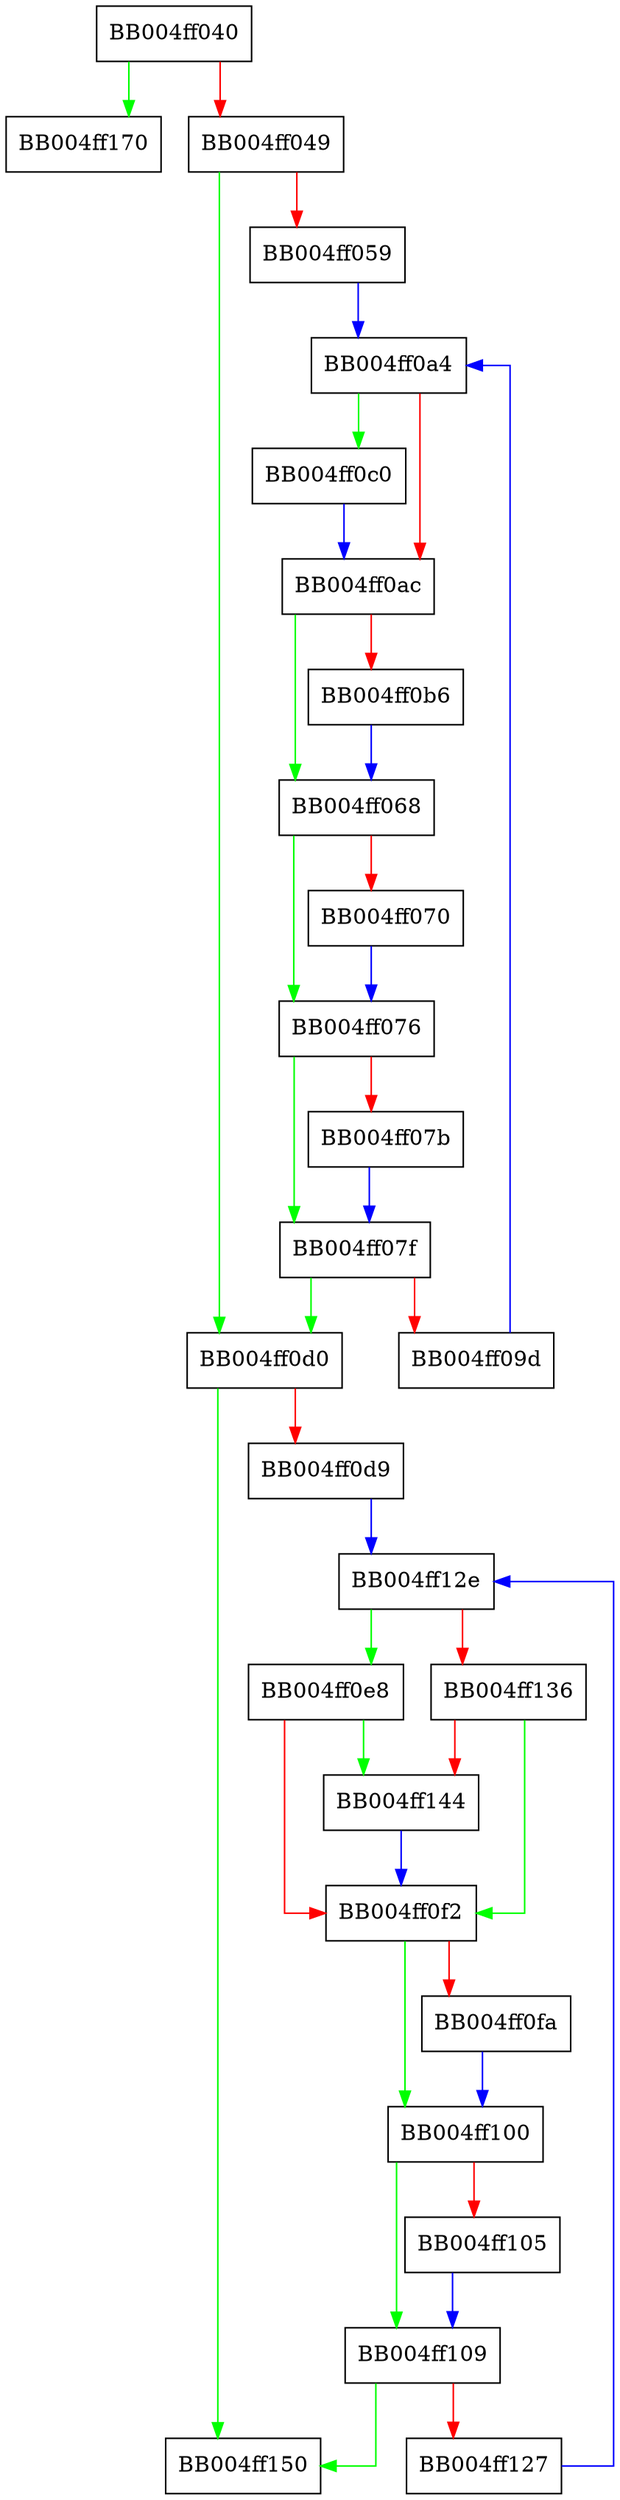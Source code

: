 digraph ossl_quic_demux_free {
  node [shape="box"];
  graph [splines=ortho];
  BB004ff040 -> BB004ff170 [color="green"];
  BB004ff040 -> BB004ff049 [color="red"];
  BB004ff049 -> BB004ff0d0 [color="green"];
  BB004ff049 -> BB004ff059 [color="red"];
  BB004ff059 -> BB004ff0a4 [color="blue"];
  BB004ff068 -> BB004ff076 [color="green"];
  BB004ff068 -> BB004ff070 [color="red"];
  BB004ff070 -> BB004ff076 [color="blue"];
  BB004ff076 -> BB004ff07f [color="green"];
  BB004ff076 -> BB004ff07b [color="red"];
  BB004ff07b -> BB004ff07f [color="blue"];
  BB004ff07f -> BB004ff0d0 [color="green"];
  BB004ff07f -> BB004ff09d [color="red"];
  BB004ff09d -> BB004ff0a4 [color="blue"];
  BB004ff0a4 -> BB004ff0c0 [color="green"];
  BB004ff0a4 -> BB004ff0ac [color="red"];
  BB004ff0ac -> BB004ff068 [color="green"];
  BB004ff0ac -> BB004ff0b6 [color="red"];
  BB004ff0b6 -> BB004ff068 [color="blue"];
  BB004ff0c0 -> BB004ff0ac [color="blue"];
  BB004ff0d0 -> BB004ff150 [color="green"];
  BB004ff0d0 -> BB004ff0d9 [color="red"];
  BB004ff0d9 -> BB004ff12e [color="blue"];
  BB004ff0e8 -> BB004ff144 [color="green"];
  BB004ff0e8 -> BB004ff0f2 [color="red"];
  BB004ff0f2 -> BB004ff100 [color="green"];
  BB004ff0f2 -> BB004ff0fa [color="red"];
  BB004ff0fa -> BB004ff100 [color="blue"];
  BB004ff100 -> BB004ff109 [color="green"];
  BB004ff100 -> BB004ff105 [color="red"];
  BB004ff105 -> BB004ff109 [color="blue"];
  BB004ff109 -> BB004ff150 [color="green"];
  BB004ff109 -> BB004ff127 [color="red"];
  BB004ff127 -> BB004ff12e [color="blue"];
  BB004ff12e -> BB004ff0e8 [color="green"];
  BB004ff12e -> BB004ff136 [color="red"];
  BB004ff136 -> BB004ff0f2 [color="green"];
  BB004ff136 -> BB004ff144 [color="red"];
  BB004ff144 -> BB004ff0f2 [color="blue"];
}